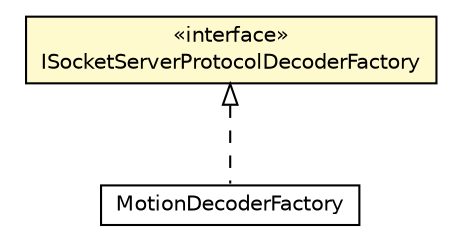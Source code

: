 #!/usr/local/bin/dot
#
# Class diagram 
# Generated by UMLGraph version R5_6-24-gf6e263 (http://www.umlgraph.org/)
#

digraph G {
	edge [fontname="Helvetica",fontsize=10,labelfontname="Helvetica",labelfontsize=10];
	node [fontname="Helvetica",fontsize=10,shape=plaintext];
	nodesep=0.25;
	ranksep=0.5;
	// org.universAAL.lddi.zwave.exporter.Server.MotionDecoderFactory
	c187210 [label=<<table title="org.universAAL.lddi.zwave.exporter.Server.MotionDecoderFactory" border="0" cellborder="1" cellspacing="0" cellpadding="2" port="p" href="./MotionDecoderFactory.html">
		<tr><td><table border="0" cellspacing="0" cellpadding="1">
<tr><td align="center" balign="center"> MotionDecoderFactory </td></tr>
		</table></td></tr>
		</table>>, URL="./MotionDecoderFactory.html", fontname="Helvetica", fontcolor="black", fontsize=10.0];
	// org.universAAL.lddi.zwave.exporter.Server.ISocketServerProtocolDecoderFactory
	c187218 [label=<<table title="org.universAAL.lddi.zwave.exporter.Server.ISocketServerProtocolDecoderFactory" border="0" cellborder="1" cellspacing="0" cellpadding="2" port="p" bgcolor="lemonChiffon" href="./ISocketServerProtocolDecoderFactory.html">
		<tr><td><table border="0" cellspacing="0" cellpadding="1">
<tr><td align="center" balign="center"> &#171;interface&#187; </td></tr>
<tr><td align="center" balign="center"> ISocketServerProtocolDecoderFactory </td></tr>
		</table></td></tr>
		</table>>, URL="./ISocketServerProtocolDecoderFactory.html", fontname="Helvetica", fontcolor="black", fontsize=10.0];
	//org.universAAL.lddi.zwave.exporter.Server.MotionDecoderFactory implements org.universAAL.lddi.zwave.exporter.Server.ISocketServerProtocolDecoderFactory
	c187218:p -> c187210:p [dir=back,arrowtail=empty,style=dashed];
}

